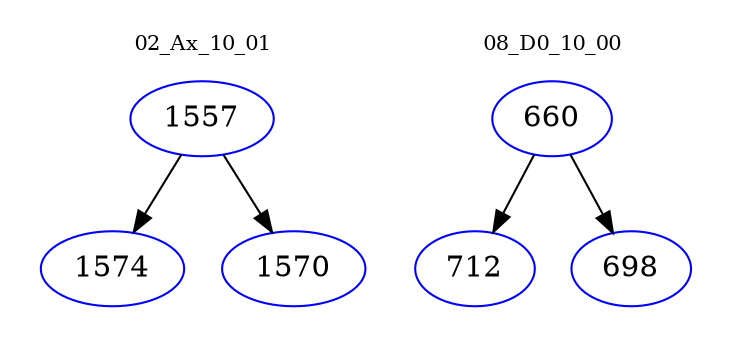 digraph{
subgraph cluster_0 {
color = white
label = "02_Ax_10_01";
fontsize=10;
T0_1557 [label="1557", color="blue"]
T0_1557 -> T0_1574 [color="black"]
T0_1574 [label="1574", color="blue"]
T0_1557 -> T0_1570 [color="black"]
T0_1570 [label="1570", color="blue"]
}
subgraph cluster_1 {
color = white
label = "08_D0_10_00";
fontsize=10;
T1_660 [label="660", color="blue"]
T1_660 -> T1_712 [color="black"]
T1_712 [label="712", color="blue"]
T1_660 -> T1_698 [color="black"]
T1_698 [label="698", color="blue"]
}
}
